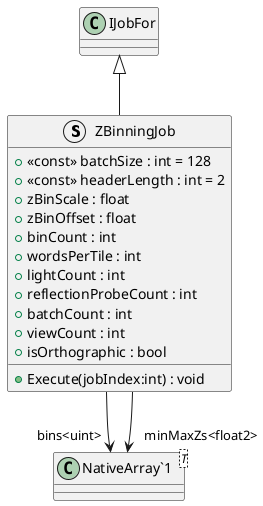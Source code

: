 @startuml
struct ZBinningJob {
    + <<const>> batchSize : int = 128
    + <<const>> headerLength : int = 2
    + zBinScale : float
    + zBinOffset : float
    + binCount : int
    + wordsPerTile : int
    + lightCount : int
    + reflectionProbeCount : int
    + batchCount : int
    + viewCount : int
    + isOrthographic : bool
    + Execute(jobIndex:int) : void
}
class "NativeArray`1"<T> {
}
IJobFor <|-- ZBinningJob
ZBinningJob --> "bins<uint>" "NativeArray`1"
ZBinningJob --> "minMaxZs<float2>" "NativeArray`1"
@enduml
